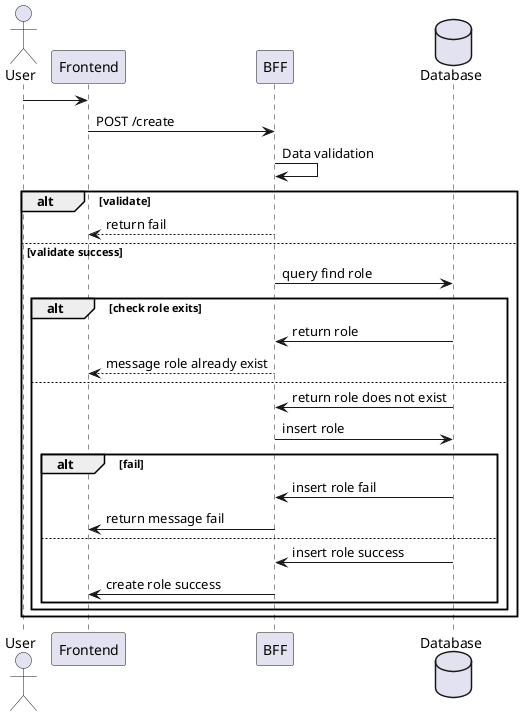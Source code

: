 @startuml create role

actor User as user
participant Frontend as fe
participant BFF as bff
database Database as db



user->fe
fe->bff: POST /create
bff->bff: Data validation
alt validate
    fe <-- bff : return fail
   
else validate success
 
    bff->db: query find role
 
    alt check role exits
       bff<-db: return role
        fe<--bff: message role already exist
    else 
       bff<-db: return role does not exist
        bff -> db : insert role
        alt fail
        bff <- db :insert role fail
        bff->fe: return message fail
        else
        bff <- db :insert role success
        bff->fe: create role success
        end
    end
end